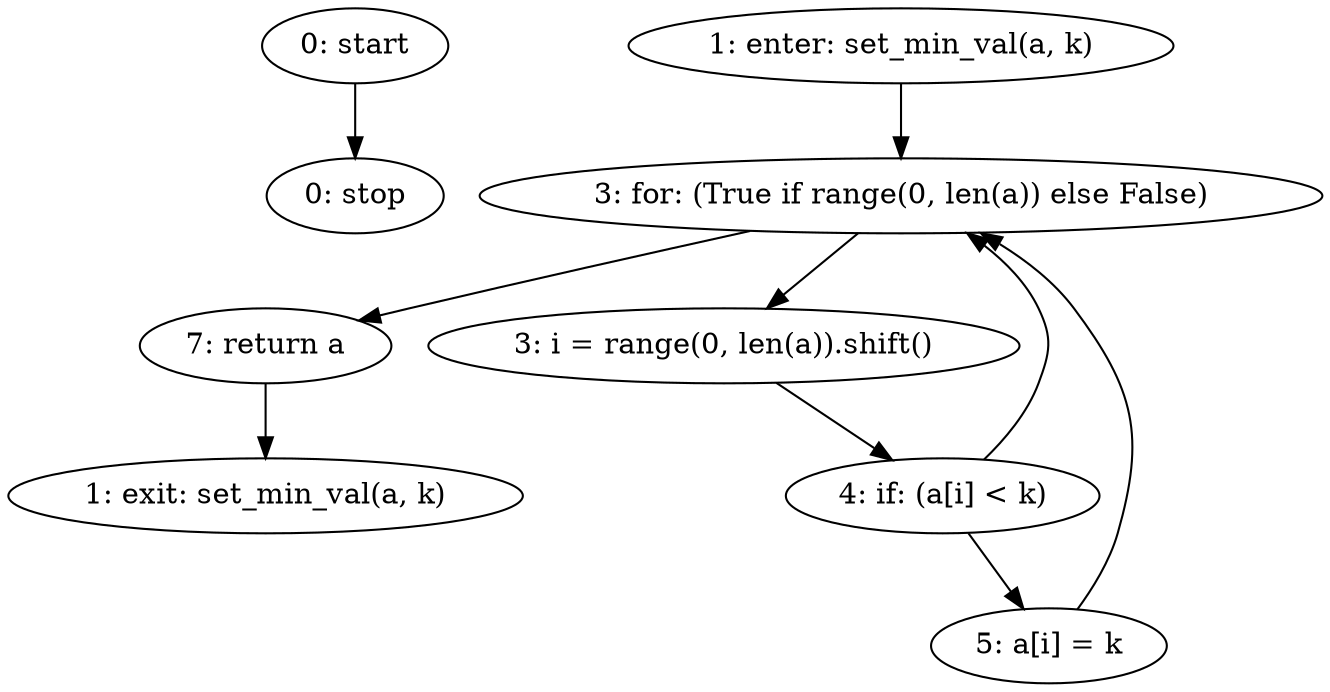 strict digraph "" {
	node [label="\N"];
	0	[label="0: start"];
	8	[label="0: stop"];
	0 -> 8;
	1	[label="1: enter: set_min_val(a, k)"];
	3	[label="3: for: (True if range(0, len(a)) else False)"];
	1 -> 3;
	7	[label="7: return a"];
	3 -> 7;
	4	[label="3: i = range(0, len(a)).shift()"];
	3 -> 4;
	2	[label="1: exit: set_min_val(a, k)"];
	7 -> 2;
	5	[label="4: if: (a[i] < k)"];
	4 -> 5;
	6	[label="5: a[i] = k"];
	6 -> 3;
	5 -> 3;
	5 -> 6;
}
